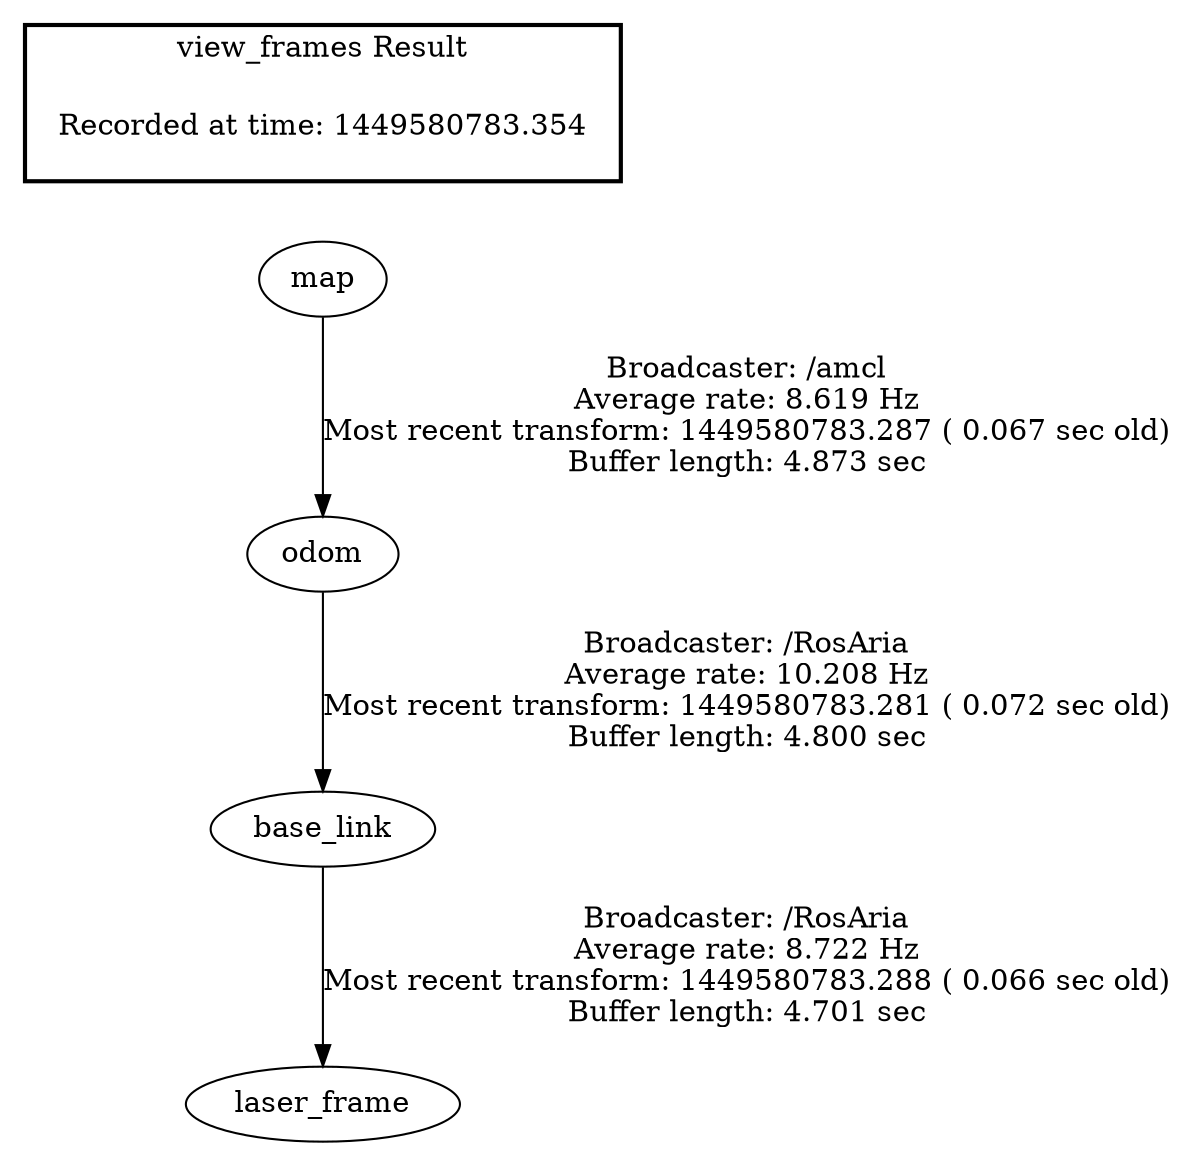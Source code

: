 digraph G {
"map" -> "odom"[label="Broadcaster: /amcl\nAverage rate: 8.619 Hz\nMost recent transform: 1449580783.287 ( 0.067 sec old)\nBuffer length: 4.873 sec\n"];
"odom" -> "base_link"[label="Broadcaster: /RosAria\nAverage rate: 10.208 Hz\nMost recent transform: 1449580783.281 ( 0.072 sec old)\nBuffer length: 4.800 sec\n"];
"base_link" -> "laser_frame"[label="Broadcaster: /RosAria\nAverage rate: 8.722 Hz\nMost recent transform: 1449580783.288 ( 0.066 sec old)\nBuffer length: 4.701 sec\n"];
edge [style=invis];
 subgraph cluster_legend { style=bold; color=black; label ="view_frames Result";
"Recorded at time: 1449580783.354"[ shape=plaintext ] ;
 }->"map";
}